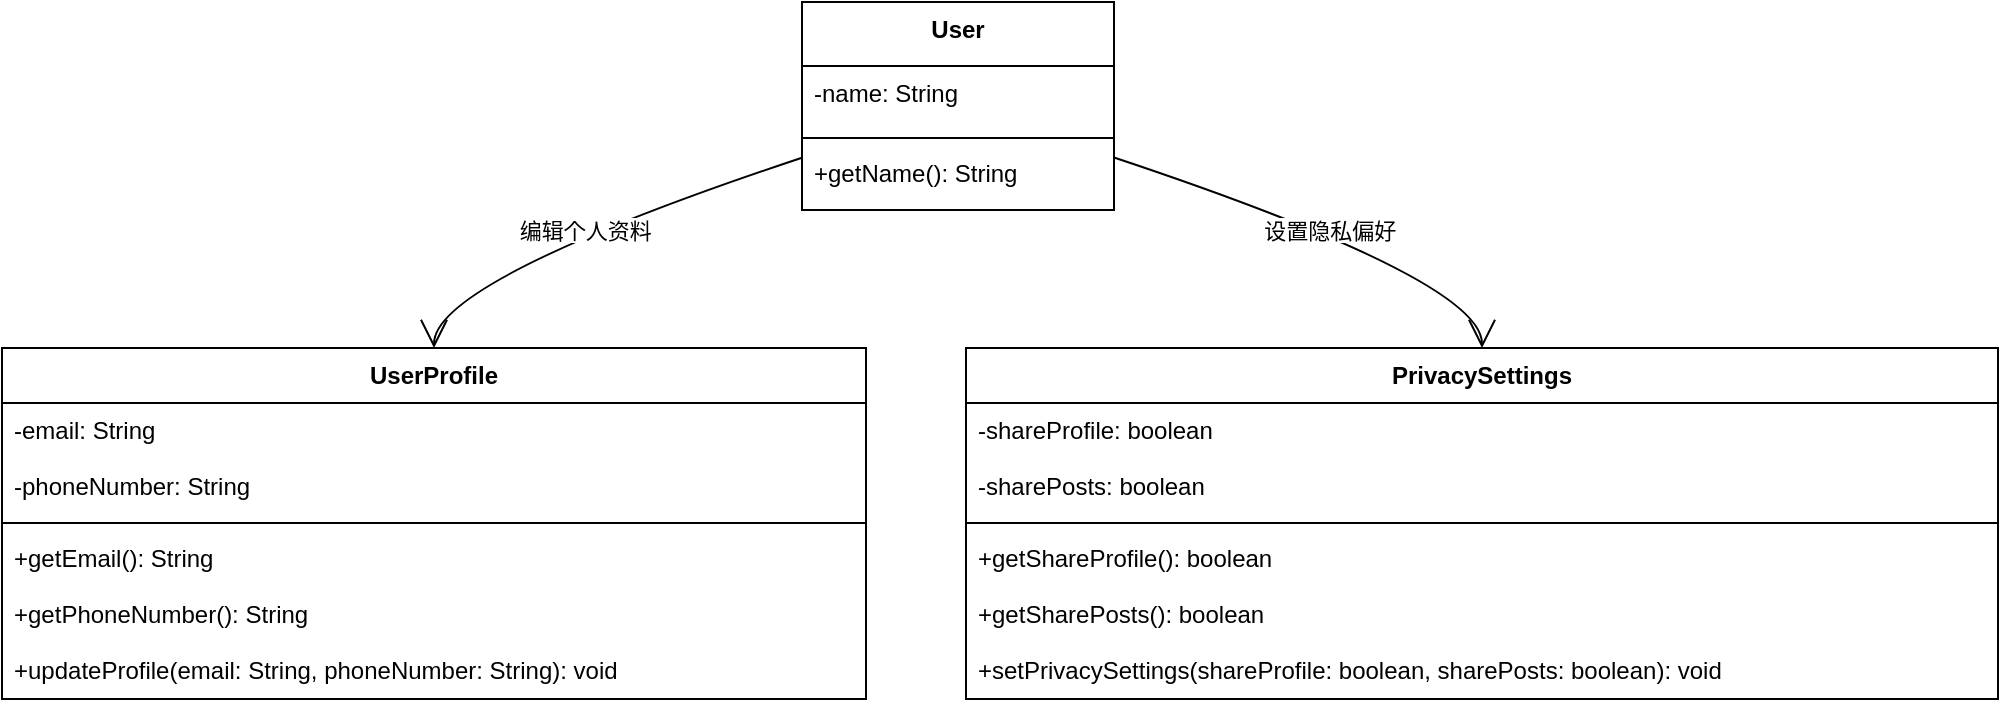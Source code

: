 <mxfile version="21.8.0" type="github">
  <diagram name="第 1 页" id="UwXbvs8-6wGSBFen9u6A">
    <mxGraphModel dx="1434" dy="790" grid="1" gridSize="10" guides="1" tooltips="1" connect="1" arrows="1" fold="1" page="1" pageScale="1" pageWidth="827" pageHeight="1169" math="0" shadow="0">
      <root>
        <mxCell id="0" />
        <mxCell id="1" parent="0" />
        <mxCell id="uOvuf1iqu3I4wZwHkAGr-1" value="User" style="swimlane;fontStyle=1;align=center;verticalAlign=top;childLayout=stackLayout;horizontal=1;startSize=32;horizontalStack=0;resizeParent=1;resizeParentMax=0;resizeLast=0;collapsible=0;marginBottom=0;" vertex="1" parent="1">
          <mxGeometry x="420" y="20" width="156" height="104" as="geometry" />
        </mxCell>
        <mxCell id="uOvuf1iqu3I4wZwHkAGr-2" value="-name: String" style="text;strokeColor=none;fillColor=none;align=left;verticalAlign=top;spacingLeft=4;spacingRight=4;overflow=hidden;rotatable=0;points=[[0,0.5],[1,0.5]];portConstraint=eastwest;" vertex="1" parent="uOvuf1iqu3I4wZwHkAGr-1">
          <mxGeometry y="32" width="156" height="32" as="geometry" />
        </mxCell>
        <mxCell id="uOvuf1iqu3I4wZwHkAGr-3" style="line;strokeWidth=1;fillColor=none;align=left;verticalAlign=middle;spacingTop=-1;spacingLeft=3;spacingRight=3;rotatable=0;labelPosition=right;points=[];portConstraint=eastwest;strokeColor=inherit;" vertex="1" parent="uOvuf1iqu3I4wZwHkAGr-1">
          <mxGeometry y="64" width="156" height="8" as="geometry" />
        </mxCell>
        <mxCell id="uOvuf1iqu3I4wZwHkAGr-4" value="+getName(): String" style="text;strokeColor=none;fillColor=none;align=left;verticalAlign=top;spacingLeft=4;spacingRight=4;overflow=hidden;rotatable=0;points=[[0,0.5],[1,0.5]];portConstraint=eastwest;" vertex="1" parent="uOvuf1iqu3I4wZwHkAGr-1">
          <mxGeometry y="72" width="156" height="32" as="geometry" />
        </mxCell>
        <mxCell id="uOvuf1iqu3I4wZwHkAGr-5" value="UserProfile" style="swimlane;fontStyle=1;align=center;verticalAlign=top;childLayout=stackLayout;horizontal=1;startSize=27.5;horizontalStack=0;resizeParent=1;resizeParentMax=0;resizeLast=0;collapsible=0;marginBottom=0;" vertex="1" parent="1">
          <mxGeometry x="20" y="193" width="432" height="175.5" as="geometry" />
        </mxCell>
        <mxCell id="uOvuf1iqu3I4wZwHkAGr-6" value="-email: String" style="text;strokeColor=none;fillColor=none;align=left;verticalAlign=top;spacingLeft=4;spacingRight=4;overflow=hidden;rotatable=0;points=[[0,0.5],[1,0.5]];portConstraint=eastwest;" vertex="1" parent="uOvuf1iqu3I4wZwHkAGr-5">
          <mxGeometry y="27.5" width="432" height="28" as="geometry" />
        </mxCell>
        <mxCell id="uOvuf1iqu3I4wZwHkAGr-7" value="-phoneNumber: String" style="text;strokeColor=none;fillColor=none;align=left;verticalAlign=top;spacingLeft=4;spacingRight=4;overflow=hidden;rotatable=0;points=[[0,0.5],[1,0.5]];portConstraint=eastwest;" vertex="1" parent="uOvuf1iqu3I4wZwHkAGr-5">
          <mxGeometry y="55.5" width="432" height="28" as="geometry" />
        </mxCell>
        <mxCell id="uOvuf1iqu3I4wZwHkAGr-8" style="line;strokeWidth=1;fillColor=none;align=left;verticalAlign=middle;spacingTop=-1;spacingLeft=3;spacingRight=3;rotatable=0;labelPosition=right;points=[];portConstraint=eastwest;strokeColor=inherit;" vertex="1" parent="uOvuf1iqu3I4wZwHkAGr-5">
          <mxGeometry y="83.5" width="432" height="8" as="geometry" />
        </mxCell>
        <mxCell id="uOvuf1iqu3I4wZwHkAGr-9" value="+getEmail(): String" style="text;strokeColor=none;fillColor=none;align=left;verticalAlign=top;spacingLeft=4;spacingRight=4;overflow=hidden;rotatable=0;points=[[0,0.5],[1,0.5]];portConstraint=eastwest;" vertex="1" parent="uOvuf1iqu3I4wZwHkAGr-5">
          <mxGeometry y="91.5" width="432" height="28" as="geometry" />
        </mxCell>
        <mxCell id="uOvuf1iqu3I4wZwHkAGr-10" value="+getPhoneNumber(): String" style="text;strokeColor=none;fillColor=none;align=left;verticalAlign=top;spacingLeft=4;spacingRight=4;overflow=hidden;rotatable=0;points=[[0,0.5],[1,0.5]];portConstraint=eastwest;" vertex="1" parent="uOvuf1iqu3I4wZwHkAGr-5">
          <mxGeometry y="119.5" width="432" height="28" as="geometry" />
        </mxCell>
        <mxCell id="uOvuf1iqu3I4wZwHkAGr-11" value="+updateProfile(email: String, phoneNumber: String): void" style="text;strokeColor=none;fillColor=none;align=left;verticalAlign=top;spacingLeft=4;spacingRight=4;overflow=hidden;rotatable=0;points=[[0,0.5],[1,0.5]];portConstraint=eastwest;" vertex="1" parent="uOvuf1iqu3I4wZwHkAGr-5">
          <mxGeometry y="147.5" width="432" height="28" as="geometry" />
        </mxCell>
        <mxCell id="uOvuf1iqu3I4wZwHkAGr-12" value="PrivacySettings" style="swimlane;fontStyle=1;align=center;verticalAlign=top;childLayout=stackLayout;horizontal=1;startSize=27.5;horizontalStack=0;resizeParent=1;resizeParentMax=0;resizeLast=0;collapsible=0;marginBottom=0;" vertex="1" parent="1">
          <mxGeometry x="502" y="193" width="516" height="175.5" as="geometry" />
        </mxCell>
        <mxCell id="uOvuf1iqu3I4wZwHkAGr-13" value="-shareProfile: boolean" style="text;strokeColor=none;fillColor=none;align=left;verticalAlign=top;spacingLeft=4;spacingRight=4;overflow=hidden;rotatable=0;points=[[0,0.5],[1,0.5]];portConstraint=eastwest;" vertex="1" parent="uOvuf1iqu3I4wZwHkAGr-12">
          <mxGeometry y="27.5" width="516" height="28" as="geometry" />
        </mxCell>
        <mxCell id="uOvuf1iqu3I4wZwHkAGr-14" value="-sharePosts: boolean" style="text;strokeColor=none;fillColor=none;align=left;verticalAlign=top;spacingLeft=4;spacingRight=4;overflow=hidden;rotatable=0;points=[[0,0.5],[1,0.5]];portConstraint=eastwest;" vertex="1" parent="uOvuf1iqu3I4wZwHkAGr-12">
          <mxGeometry y="55.5" width="516" height="28" as="geometry" />
        </mxCell>
        <mxCell id="uOvuf1iqu3I4wZwHkAGr-15" style="line;strokeWidth=1;fillColor=none;align=left;verticalAlign=middle;spacingTop=-1;spacingLeft=3;spacingRight=3;rotatable=0;labelPosition=right;points=[];portConstraint=eastwest;strokeColor=inherit;" vertex="1" parent="uOvuf1iqu3I4wZwHkAGr-12">
          <mxGeometry y="83.5" width="516" height="8" as="geometry" />
        </mxCell>
        <mxCell id="uOvuf1iqu3I4wZwHkAGr-16" value="+getShareProfile(): boolean" style="text;strokeColor=none;fillColor=none;align=left;verticalAlign=top;spacingLeft=4;spacingRight=4;overflow=hidden;rotatable=0;points=[[0,0.5],[1,0.5]];portConstraint=eastwest;" vertex="1" parent="uOvuf1iqu3I4wZwHkAGr-12">
          <mxGeometry y="91.5" width="516" height="28" as="geometry" />
        </mxCell>
        <mxCell id="uOvuf1iqu3I4wZwHkAGr-17" value="+getSharePosts(): boolean" style="text;strokeColor=none;fillColor=none;align=left;verticalAlign=top;spacingLeft=4;spacingRight=4;overflow=hidden;rotatable=0;points=[[0,0.5],[1,0.5]];portConstraint=eastwest;" vertex="1" parent="uOvuf1iqu3I4wZwHkAGr-12">
          <mxGeometry y="119.5" width="516" height="28" as="geometry" />
        </mxCell>
        <mxCell id="uOvuf1iqu3I4wZwHkAGr-18" value="+setPrivacySettings(shareProfile: boolean, sharePosts: boolean): void" style="text;strokeColor=none;fillColor=none;align=left;verticalAlign=top;spacingLeft=4;spacingRight=4;overflow=hidden;rotatable=0;points=[[0,0.5],[1,0.5]];portConstraint=eastwest;" vertex="1" parent="uOvuf1iqu3I4wZwHkAGr-12">
          <mxGeometry y="147.5" width="516" height="28" as="geometry" />
        </mxCell>
        <mxCell id="uOvuf1iqu3I4wZwHkAGr-19" value="编辑个人资料" style="curved=1;startArrow=none;endArrow=open;endSize=12;exitX=0.001;exitY=0.748;entryX=0.5;entryY=0;rounded=0;" edge="1" parent="1" source="uOvuf1iqu3I4wZwHkAGr-1" target="uOvuf1iqu3I4wZwHkAGr-5">
          <mxGeometry relative="1" as="geometry">
            <Array as="points">
              <mxPoint x="236" y="159" />
            </Array>
          </mxGeometry>
        </mxCell>
        <mxCell id="uOvuf1iqu3I4wZwHkAGr-20" value="设置隐私偏好" style="curved=1;startArrow=none;endArrow=open;endSize=12;exitX=1.001;exitY=0.748;entryX=0.5;entryY=0;rounded=0;" edge="1" parent="1" source="uOvuf1iqu3I4wZwHkAGr-1" target="uOvuf1iqu3I4wZwHkAGr-12">
          <mxGeometry relative="1" as="geometry">
            <Array as="points">
              <mxPoint x="760" y="159" />
            </Array>
          </mxGeometry>
        </mxCell>
      </root>
    </mxGraphModel>
  </diagram>
</mxfile>
